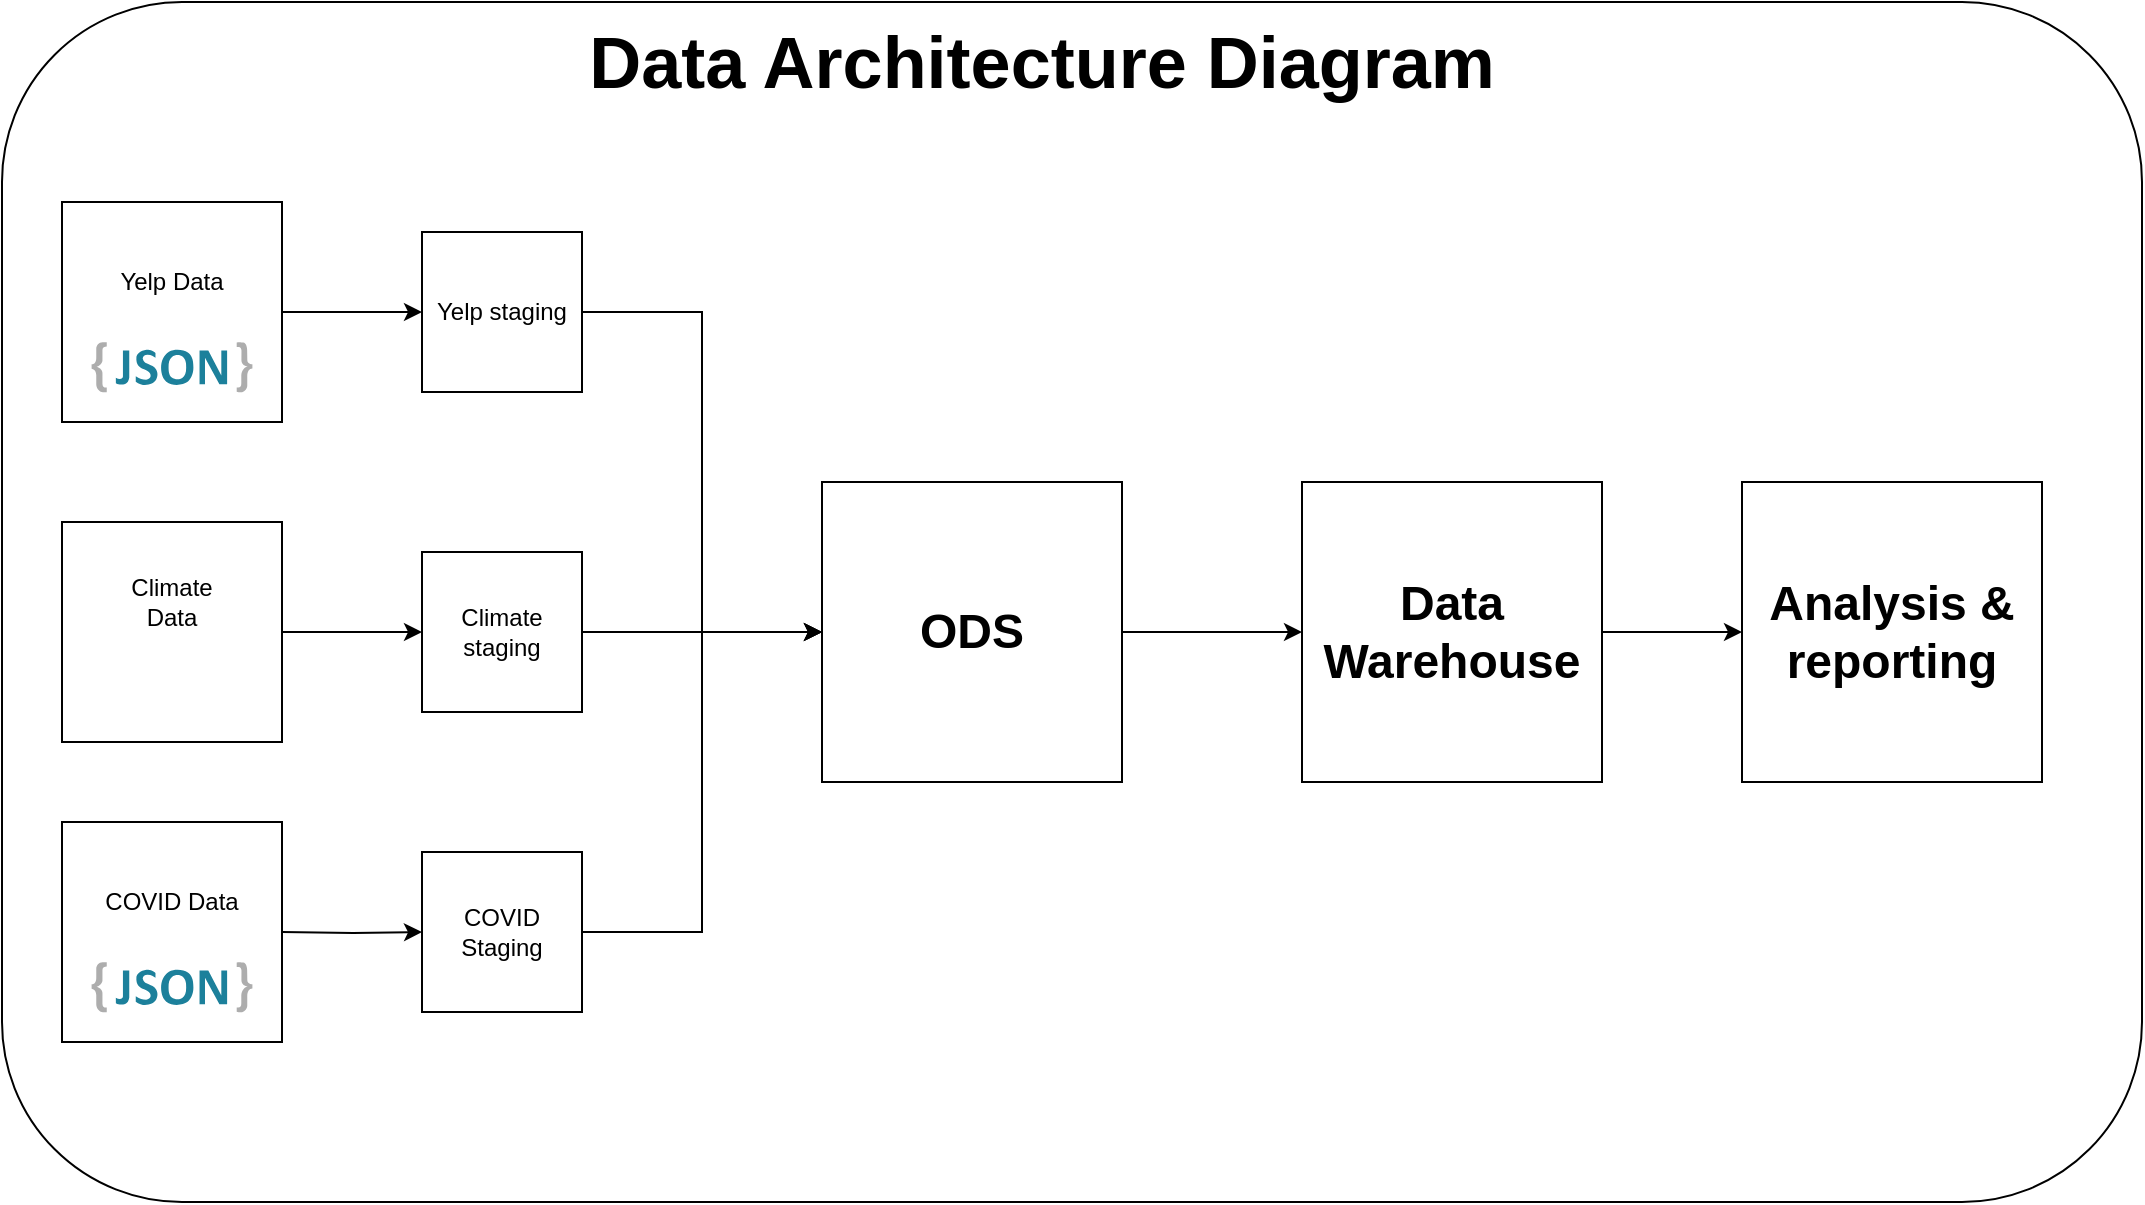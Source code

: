 <mxfile version="14.6.13" type="github">
  <diagram id="gy8ISvJgCRDPJz9u742e" name="Page-1">
    <mxGraphModel dx="1426" dy="737" grid="1" gridSize="10" guides="1" tooltips="1" connect="1" arrows="1" fold="1" page="1" pageScale="1" pageWidth="1200" pageHeight="1600" math="0" shadow="0">
      <root>
        <mxCell id="0" />
        <mxCell id="1" parent="0" />
        <mxCell id="W2_lLI5AKCCtcNdg7-G7-29" value="" style="rounded=1;whiteSpace=wrap;html=1;" vertex="1" parent="1">
          <mxGeometry x="80" y="50" width="1070" height="600" as="geometry" />
        </mxCell>
        <mxCell id="W2_lLI5AKCCtcNdg7-G7-15" style="edgeStyle=orthogonalEdgeStyle;rounded=0;orthogonalLoop=1;jettySize=auto;html=1;entryX=0;entryY=0.5;entryDx=0;entryDy=0;" edge="1" parent="1" source="W2_lLI5AKCCtcNdg7-G7-3" target="W2_lLI5AKCCtcNdg7-G7-12">
          <mxGeometry relative="1" as="geometry" />
        </mxCell>
        <mxCell id="W2_lLI5AKCCtcNdg7-G7-3" value="" style="whiteSpace=wrap;html=1;aspect=fixed;" vertex="1" parent="1">
          <mxGeometry x="110" y="150" width="110" height="110" as="geometry" />
        </mxCell>
        <mxCell id="W2_lLI5AKCCtcNdg7-G7-2" value="" style="dashed=0;outlineConnect=0;html=1;align=center;labelPosition=center;verticalLabelPosition=bottom;verticalAlign=top;shape=mxgraph.weblogos.json_2" vertex="1" parent="1">
          <mxGeometry x="124.8" y="220" width="80.4" height="25.2" as="geometry" />
        </mxCell>
        <mxCell id="W2_lLI5AKCCtcNdg7-G7-4" value="Yelp Data" style="text;html=1;strokeColor=none;fillColor=none;align=center;verticalAlign=middle;whiteSpace=wrap;rounded=0;" vertex="1" parent="1">
          <mxGeometry x="130" y="180" width="70" height="20" as="geometry" />
        </mxCell>
        <mxCell id="W2_lLI5AKCCtcNdg7-G7-17" style="edgeStyle=orthogonalEdgeStyle;rounded=0;orthogonalLoop=1;jettySize=auto;html=1;" edge="1" parent="1" source="W2_lLI5AKCCtcNdg7-G7-5" target="W2_lLI5AKCCtcNdg7-G7-13">
          <mxGeometry relative="1" as="geometry" />
        </mxCell>
        <mxCell id="W2_lLI5AKCCtcNdg7-G7-5" value="" style="whiteSpace=wrap;html=1;aspect=fixed;" vertex="1" parent="1">
          <mxGeometry x="110" y="310" width="110" height="110" as="geometry" />
        </mxCell>
        <mxCell id="W2_lLI5AKCCtcNdg7-G7-7" value="Climate Data" style="text;html=1;strokeColor=none;fillColor=none;align=center;verticalAlign=middle;whiteSpace=wrap;rounded=0;" vertex="1" parent="1">
          <mxGeometry x="130" y="340" width="70" height="20" as="geometry" />
        </mxCell>
        <mxCell id="W2_lLI5AKCCtcNdg7-G7-8" value="" style="shape=image;html=1;verticalAlign=top;verticalLabelPosition=bottom;labelBackgroundColor=#ffffff;imageAspect=0;aspect=fixed;image=https://cdn3.iconfinder.com/data/icons/file-extension-vol-1/48/csv_file_database_extension_data-128.png" vertex="1" parent="1">
          <mxGeometry x="140" y="370" width="40" height="40" as="geometry" />
        </mxCell>
        <mxCell id="W2_lLI5AKCCtcNdg7-G7-18" style="edgeStyle=orthogonalEdgeStyle;rounded=0;orthogonalLoop=1;jettySize=auto;html=1;entryX=0;entryY=0.5;entryDx=0;entryDy=0;" edge="1" parent="1" target="W2_lLI5AKCCtcNdg7-G7-14">
          <mxGeometry relative="1" as="geometry">
            <mxPoint x="220" y="515" as="sourcePoint" />
          </mxGeometry>
        </mxCell>
        <mxCell id="W2_lLI5AKCCtcNdg7-G7-9" value="" style="whiteSpace=wrap;html=1;aspect=fixed;" vertex="1" parent="1">
          <mxGeometry x="110" y="460" width="110" height="110" as="geometry" />
        </mxCell>
        <mxCell id="W2_lLI5AKCCtcNdg7-G7-10" value="" style="dashed=0;outlineConnect=0;html=1;align=center;labelPosition=center;verticalLabelPosition=bottom;verticalAlign=top;shape=mxgraph.weblogos.json_2" vertex="1" parent="1">
          <mxGeometry x="124.8" y="530" width="80.4" height="25.2" as="geometry" />
        </mxCell>
        <mxCell id="W2_lLI5AKCCtcNdg7-G7-11" value="COVID Data" style="text;html=1;strokeColor=none;fillColor=none;align=center;verticalAlign=middle;whiteSpace=wrap;rounded=0;" vertex="1" parent="1">
          <mxGeometry x="130" y="490" width="70" height="20" as="geometry" />
        </mxCell>
        <mxCell id="W2_lLI5AKCCtcNdg7-G7-21" style="edgeStyle=orthogonalEdgeStyle;rounded=0;orthogonalLoop=1;jettySize=auto;html=1;entryX=0;entryY=0.5;entryDx=0;entryDy=0;" edge="1" parent="1" source="W2_lLI5AKCCtcNdg7-G7-12" target="W2_lLI5AKCCtcNdg7-G7-20">
          <mxGeometry relative="1" as="geometry" />
        </mxCell>
        <mxCell id="W2_lLI5AKCCtcNdg7-G7-12" value="Yelp staging" style="whiteSpace=wrap;html=1;aspect=fixed;" vertex="1" parent="1">
          <mxGeometry x="290" y="165" width="80" height="80" as="geometry" />
        </mxCell>
        <mxCell id="W2_lLI5AKCCtcNdg7-G7-22" style="edgeStyle=orthogonalEdgeStyle;rounded=0;orthogonalLoop=1;jettySize=auto;html=1;entryX=0;entryY=0.5;entryDx=0;entryDy=0;" edge="1" parent="1" source="W2_lLI5AKCCtcNdg7-G7-13" target="W2_lLI5AKCCtcNdg7-G7-20">
          <mxGeometry relative="1" as="geometry" />
        </mxCell>
        <mxCell id="W2_lLI5AKCCtcNdg7-G7-13" value="Climate staging" style="whiteSpace=wrap;html=1;aspect=fixed;" vertex="1" parent="1">
          <mxGeometry x="290" y="325" width="80" height="80" as="geometry" />
        </mxCell>
        <mxCell id="W2_lLI5AKCCtcNdg7-G7-23" style="edgeStyle=orthogonalEdgeStyle;rounded=0;orthogonalLoop=1;jettySize=auto;html=1;entryX=0;entryY=0.5;entryDx=0;entryDy=0;" edge="1" parent="1" source="W2_lLI5AKCCtcNdg7-G7-14" target="W2_lLI5AKCCtcNdg7-G7-20">
          <mxGeometry relative="1" as="geometry" />
        </mxCell>
        <mxCell id="W2_lLI5AKCCtcNdg7-G7-14" value="COVID Staging" style="whiteSpace=wrap;html=1;aspect=fixed;" vertex="1" parent="1">
          <mxGeometry x="290" y="475" width="80" height="80" as="geometry" />
        </mxCell>
        <mxCell id="W2_lLI5AKCCtcNdg7-G7-26" style="edgeStyle=orthogonalEdgeStyle;rounded=0;orthogonalLoop=1;jettySize=auto;html=1;entryX=0;entryY=0.5;entryDx=0;entryDy=0;" edge="1" parent="1" source="W2_lLI5AKCCtcNdg7-G7-20" target="W2_lLI5AKCCtcNdg7-G7-24">
          <mxGeometry relative="1" as="geometry" />
        </mxCell>
        <mxCell id="W2_lLI5AKCCtcNdg7-G7-20" value="&lt;font style=&quot;font-size: 24px&quot;&gt;&lt;b&gt;ODS&lt;/b&gt;&lt;/font&gt;" style="whiteSpace=wrap;html=1;aspect=fixed;" vertex="1" parent="1">
          <mxGeometry x="490" y="290" width="150" height="150" as="geometry" />
        </mxCell>
        <mxCell id="W2_lLI5AKCCtcNdg7-G7-27" style="edgeStyle=orthogonalEdgeStyle;rounded=0;orthogonalLoop=1;jettySize=auto;html=1;" edge="1" parent="1" source="W2_lLI5AKCCtcNdg7-G7-24" target="W2_lLI5AKCCtcNdg7-G7-25">
          <mxGeometry relative="1" as="geometry" />
        </mxCell>
        <mxCell id="W2_lLI5AKCCtcNdg7-G7-24" value="&lt;font style=&quot;font-size: 24px&quot;&gt;&lt;b&gt;Data Warehouse&lt;/b&gt;&lt;/font&gt;" style="whiteSpace=wrap;html=1;aspect=fixed;" vertex="1" parent="1">
          <mxGeometry x="730" y="290" width="150" height="150" as="geometry" />
        </mxCell>
        <mxCell id="W2_lLI5AKCCtcNdg7-G7-25" value="&lt;font style=&quot;font-size: 24px&quot;&gt;&lt;b&gt;Analysis &amp;amp; reporting&lt;/b&gt;&lt;/font&gt;" style="whiteSpace=wrap;html=1;aspect=fixed;" vertex="1" parent="1">
          <mxGeometry x="950" y="290" width="150" height="150" as="geometry" />
        </mxCell>
        <mxCell id="W2_lLI5AKCCtcNdg7-G7-28" value="&lt;font style=&quot;font-size: 36px&quot;&gt;&lt;b&gt;Data Architecture Diagram&lt;/b&gt;&lt;/font&gt;" style="text;html=1;strokeColor=none;fillColor=none;align=center;verticalAlign=middle;whiteSpace=wrap;rounded=0;" vertex="1" parent="1">
          <mxGeometry x="345" y="70" width="510" height="20" as="geometry" />
        </mxCell>
      </root>
    </mxGraphModel>
  </diagram>
</mxfile>

